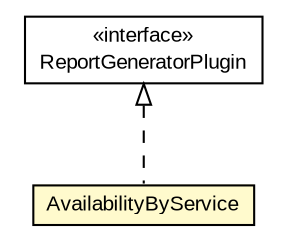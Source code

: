 #!/usr/local/bin/dot
#
# Class diagram 
# Generated by UMLGraph version R5_6-24-gf6e263 (http://www.umlgraph.org/)
#

digraph G {
	edge [fontname="arial",fontsize=10,labelfontname="arial",labelfontsize=10];
	node [fontname="arial",fontsize=10,shape=plaintext];
	nodesep=0.25;
	ranksep=0.5;
	// org.miloss.fgsms.services.rs.impl.reports.AvailabilityByService
	c226 [label=<<table title="org.miloss.fgsms.services.rs.impl.reports.AvailabilityByService" border="0" cellborder="1" cellspacing="0" cellpadding="2" port="p" bgcolor="lemonChiffon" href="./AvailabilityByService.html">
		<tr><td><table border="0" cellspacing="0" cellpadding="1">
<tr><td align="center" balign="center"> AvailabilityByService </td></tr>
		</table></td></tr>
		</table>>, URL="./AvailabilityByService.html", fontname="arial", fontcolor="black", fontsize=10.0];
	//org.miloss.fgsms.services.rs.impl.reports.AvailabilityByService implements org.miloss.fgsms.plugins.reporting.ReportGeneratorPlugin
	c292:p -> c226:p [dir=back,arrowtail=empty,style=dashed];
	// org.miloss.fgsms.plugins.reporting.ReportGeneratorPlugin
	c292 [label=<<table title="org.miloss.fgsms.plugins.reporting.ReportGeneratorPlugin" border="0" cellborder="1" cellspacing="0" cellpadding="2" port="p" href="http://java.sun.com/j2se/1.4.2/docs/api/org/miloss/fgsms/plugins/reporting/ReportGeneratorPlugin.html">
		<tr><td><table border="0" cellspacing="0" cellpadding="1">
<tr><td align="center" balign="center"> &#171;interface&#187; </td></tr>
<tr><td align="center" balign="center"> ReportGeneratorPlugin </td></tr>
		</table></td></tr>
		</table>>, URL="http://java.sun.com/j2se/1.4.2/docs/api/org/miloss/fgsms/plugins/reporting/ReportGeneratorPlugin.html", fontname="arial", fontcolor="black", fontsize=10.0];
}

